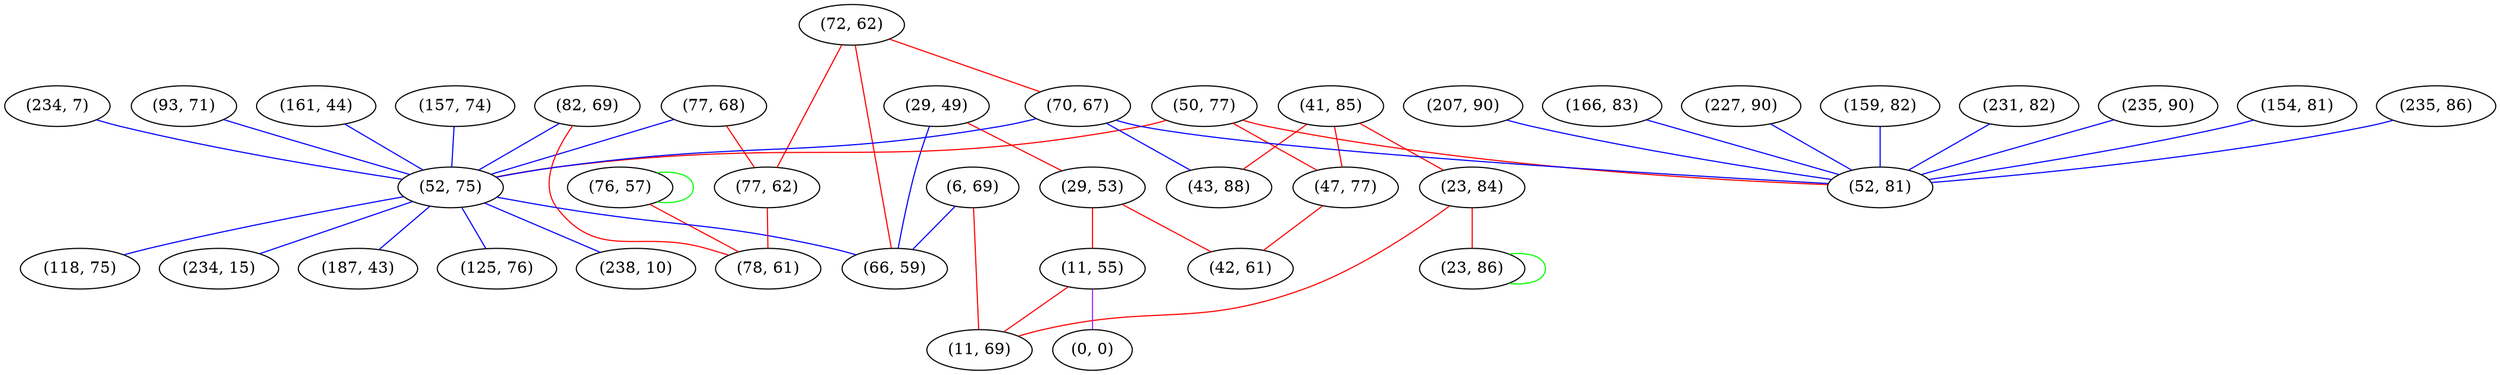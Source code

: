 graph "" {
"(234, 7)";
"(41, 85)";
"(77, 68)";
"(23, 84)";
"(93, 71)";
"(6, 69)";
"(29, 49)";
"(50, 77)";
"(235, 86)";
"(161, 44)";
"(72, 62)";
"(82, 69)";
"(76, 57)";
"(29, 53)";
"(70, 67)";
"(11, 55)";
"(207, 90)";
"(157, 74)";
"(166, 83)";
"(0, 0)";
"(23, 86)";
"(52, 75)";
"(43, 88)";
"(125, 76)";
"(238, 10)";
"(118, 75)";
"(66, 59)";
"(227, 90)";
"(47, 77)";
"(159, 82)";
"(11, 69)";
"(231, 82)";
"(234, 15)";
"(235, 90)";
"(154, 81)";
"(77, 62)";
"(42, 61)";
"(52, 81)";
"(78, 61)";
"(187, 43)";
"(234, 7)" -- "(52, 75)"  [color=blue, key=0, weight=3];
"(41, 85)" -- "(23, 84)"  [color=red, key=0, weight=1];
"(41, 85)" -- "(43, 88)"  [color=red, key=0, weight=1];
"(41, 85)" -- "(47, 77)"  [color=red, key=0, weight=1];
"(77, 68)" -- "(77, 62)"  [color=red, key=0, weight=1];
"(77, 68)" -- "(52, 75)"  [color=blue, key=0, weight=3];
"(23, 84)" -- "(23, 86)"  [color=red, key=0, weight=1];
"(23, 84)" -- "(11, 69)"  [color=red, key=0, weight=1];
"(93, 71)" -- "(52, 75)"  [color=blue, key=0, weight=3];
"(6, 69)" -- "(66, 59)"  [color=blue, key=0, weight=3];
"(6, 69)" -- "(11, 69)"  [color=red, key=0, weight=1];
"(29, 49)" -- "(66, 59)"  [color=blue, key=0, weight=3];
"(29, 49)" -- "(29, 53)"  [color=red, key=0, weight=1];
"(50, 77)" -- "(47, 77)"  [color=red, key=0, weight=1];
"(50, 77)" -- "(52, 81)"  [color=red, key=0, weight=1];
"(50, 77)" -- "(52, 75)"  [color=red, key=0, weight=1];
"(235, 86)" -- "(52, 81)"  [color=blue, key=0, weight=3];
"(161, 44)" -- "(52, 75)"  [color=blue, key=0, weight=3];
"(72, 62)" -- "(70, 67)"  [color=red, key=0, weight=1];
"(72, 62)" -- "(77, 62)"  [color=red, key=0, weight=1];
"(72, 62)" -- "(66, 59)"  [color=red, key=0, weight=1];
"(82, 69)" -- "(52, 75)"  [color=blue, key=0, weight=3];
"(82, 69)" -- "(78, 61)"  [color=red, key=0, weight=1];
"(76, 57)" -- "(76, 57)"  [color=green, key=0, weight=2];
"(76, 57)" -- "(78, 61)"  [color=red, key=0, weight=1];
"(29, 53)" -- "(11, 55)"  [color=red, key=0, weight=1];
"(29, 53)" -- "(42, 61)"  [color=red, key=0, weight=1];
"(70, 67)" -- "(43, 88)"  [color=blue, key=0, weight=3];
"(70, 67)" -- "(52, 81)"  [color=blue, key=0, weight=3];
"(70, 67)" -- "(52, 75)"  [color=blue, key=0, weight=3];
"(11, 55)" -- "(0, 0)"  [color=purple, key=0, weight=4];
"(11, 55)" -- "(11, 69)"  [color=red, key=0, weight=1];
"(207, 90)" -- "(52, 81)"  [color=blue, key=0, weight=3];
"(157, 74)" -- "(52, 75)"  [color=blue, key=0, weight=3];
"(166, 83)" -- "(52, 81)"  [color=blue, key=0, weight=3];
"(23, 86)" -- "(23, 86)"  [color=green, key=0, weight=2];
"(52, 75)" -- "(234, 15)"  [color=blue, key=0, weight=3];
"(52, 75)" -- "(125, 76)"  [color=blue, key=0, weight=3];
"(52, 75)" -- "(238, 10)"  [color=blue, key=0, weight=3];
"(52, 75)" -- "(187, 43)"  [color=blue, key=0, weight=3];
"(52, 75)" -- "(118, 75)"  [color=blue, key=0, weight=3];
"(52, 75)" -- "(66, 59)"  [color=blue, key=0, weight=3];
"(227, 90)" -- "(52, 81)"  [color=blue, key=0, weight=3];
"(47, 77)" -- "(42, 61)"  [color=red, key=0, weight=1];
"(159, 82)" -- "(52, 81)"  [color=blue, key=0, weight=3];
"(231, 82)" -- "(52, 81)"  [color=blue, key=0, weight=3];
"(235, 90)" -- "(52, 81)"  [color=blue, key=0, weight=3];
"(154, 81)" -- "(52, 81)"  [color=blue, key=0, weight=3];
"(77, 62)" -- "(78, 61)"  [color=red, key=0, weight=1];
}
